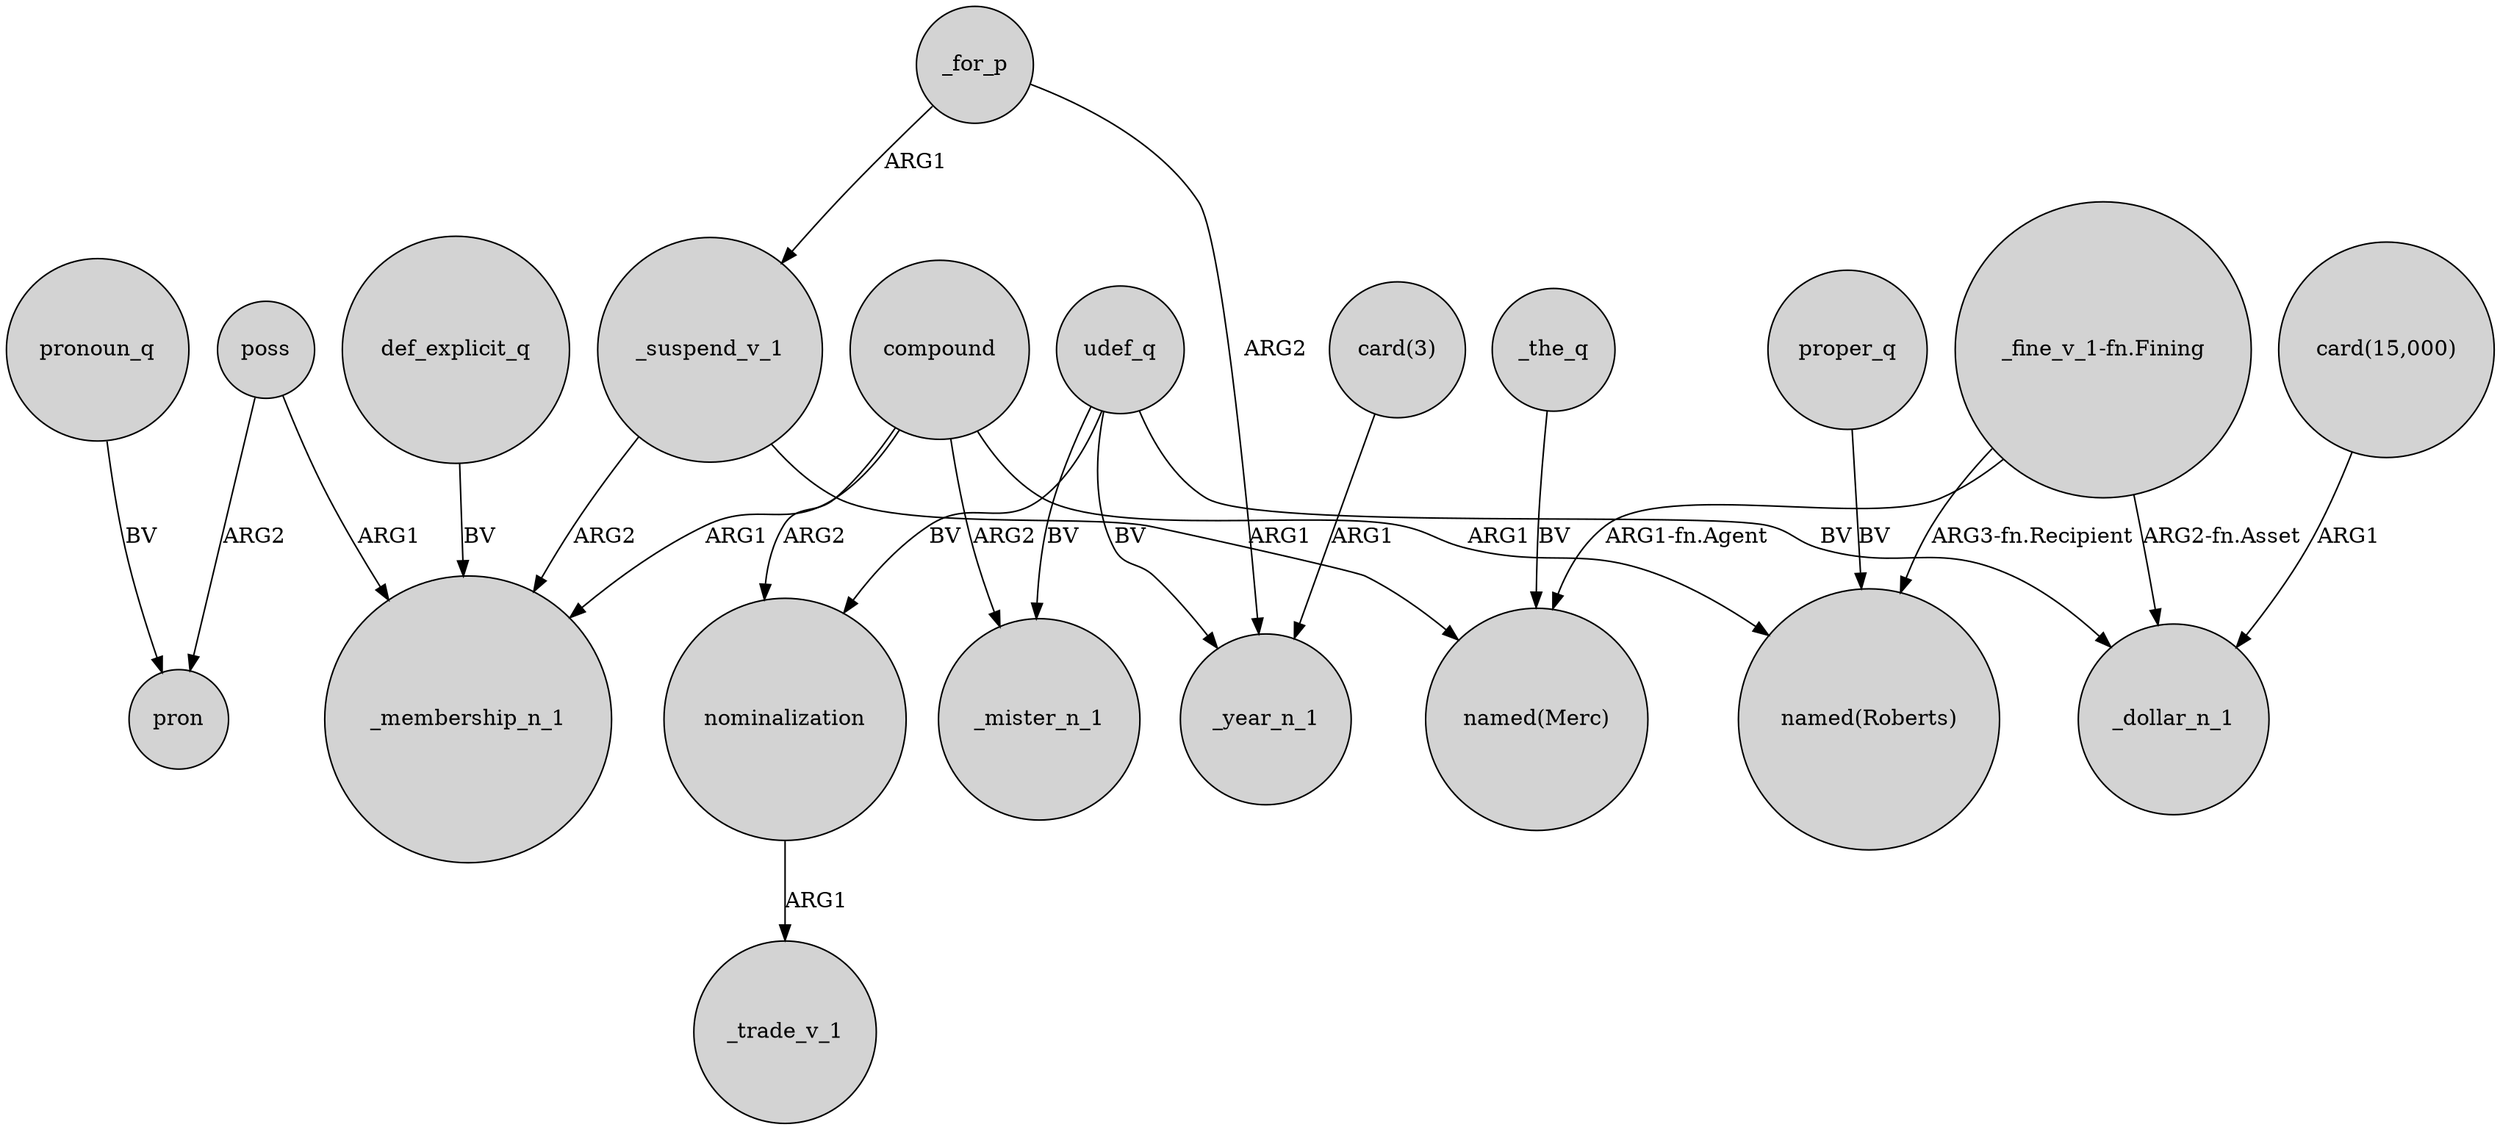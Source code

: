 digraph {
	node [shape=circle style=filled]
	poss -> pron [label=ARG2]
	_for_p -> _year_n_1 [label=ARG2]
	compound -> _mister_n_1 [label=ARG2]
	_the_q -> "named(Merc)" [label=BV]
	udef_q -> _mister_n_1 [label=BV]
	compound -> nominalization [label=ARG2]
	nominalization -> _trade_v_1 [label=ARG1]
	def_explicit_q -> _membership_n_1 [label=BV]
	"_fine_v_1-fn.Fining" -> "named(Merc)" [label="ARG1-fn.Agent"]
	proper_q -> "named(Roberts)" [label=BV]
	_suspend_v_1 -> _membership_n_1 [label=ARG2]
	pronoun_q -> pron [label=BV]
	_for_p -> _suspend_v_1 [label=ARG1]
	"_fine_v_1-fn.Fining" -> _dollar_n_1 [label="ARG2-fn.Asset"]
	"_fine_v_1-fn.Fining" -> "named(Roberts)" [label="ARG3-fn.Recipient"]
	"card(3)" -> _year_n_1 [label=ARG1]
	udef_q -> nominalization [label=BV]
	compound -> _membership_n_1 [label=ARG1]
	udef_q -> _year_n_1 [label=BV]
	_suspend_v_1 -> "named(Merc)" [label=ARG1]
	udef_q -> _dollar_n_1 [label=BV]
	poss -> _membership_n_1 [label=ARG1]
	compound -> "named(Roberts)" [label=ARG1]
	"card(15,000)" -> _dollar_n_1 [label=ARG1]
}
